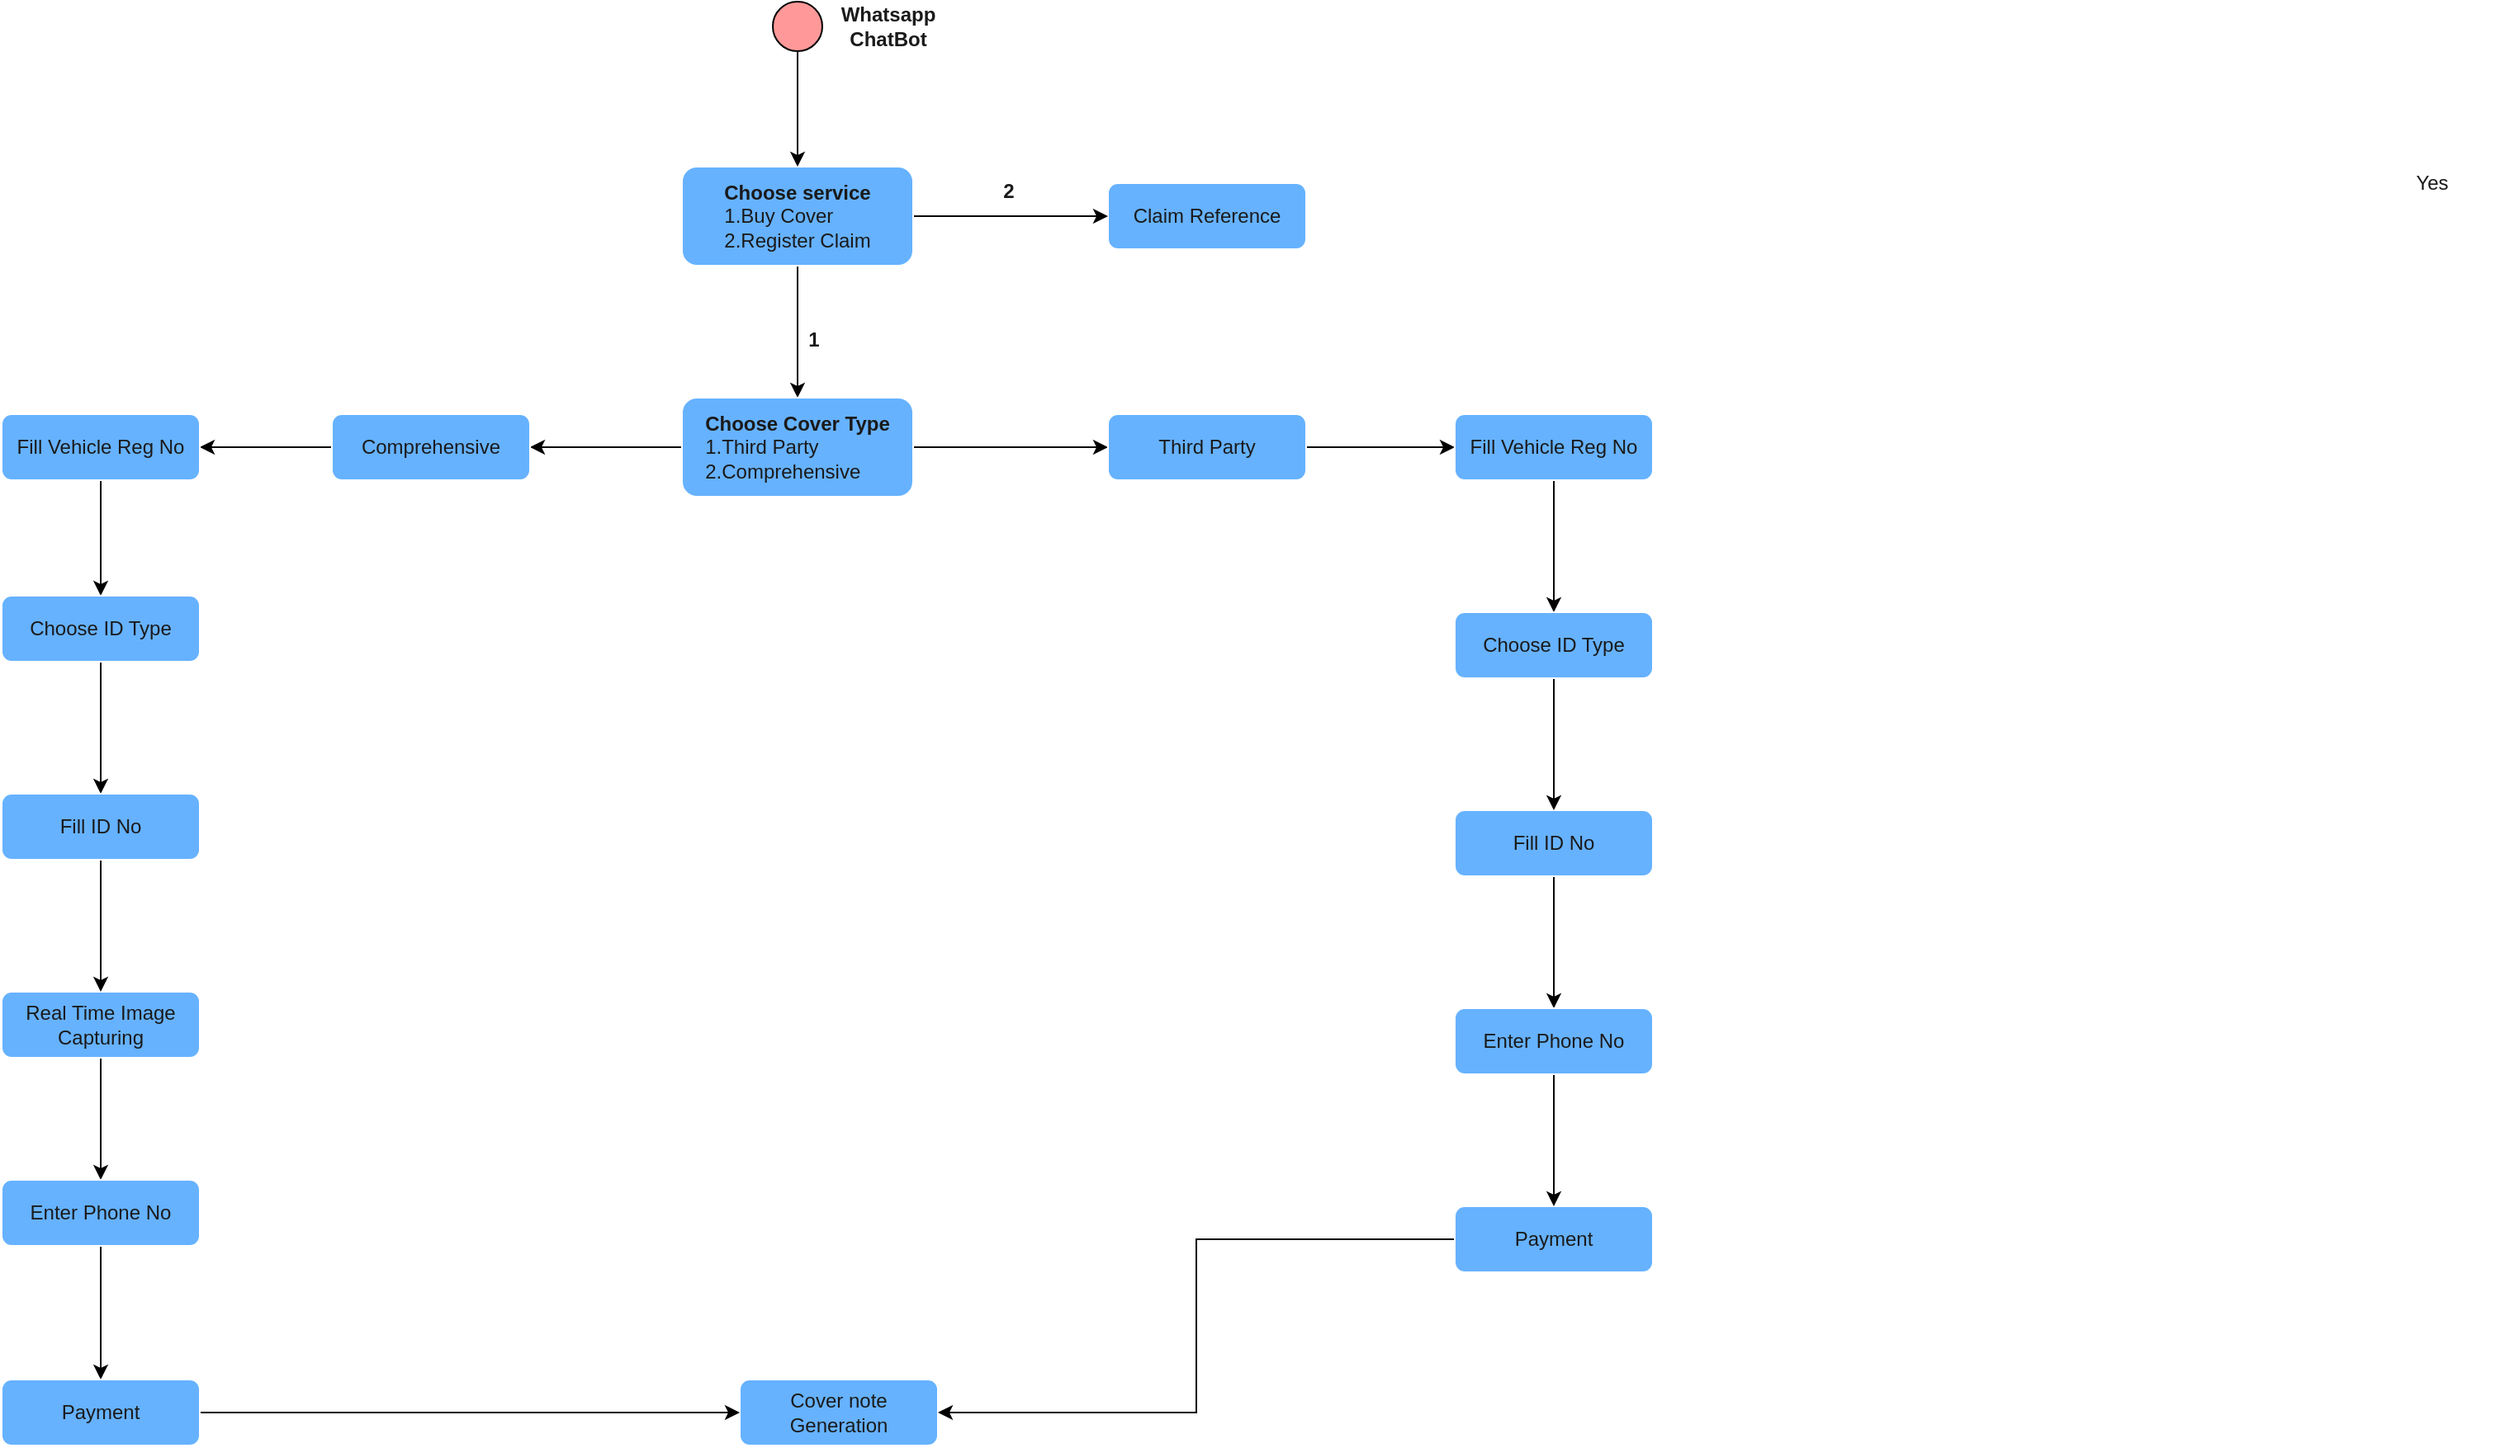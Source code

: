 <mxfile version="21.8.0" type="github">
  <diagram id="C5RBs43oDa-KdzZeNtuy" name="Page-1">
    <mxGraphModel dx="3088" dy="913" grid="1" gridSize="10" guides="1" tooltips="1" connect="1" arrows="1" fold="1" page="1" pageScale="1" pageWidth="827" pageHeight="1169" background="#FFFFFF" math="0" shadow="0">
      <root>
        <mxCell id="WIyWlLk6GJQsqaUBKTNV-0" />
        <mxCell id="WIyWlLk6GJQsqaUBKTNV-1" parent="WIyWlLk6GJQsqaUBKTNV-0" />
        <mxCell id="SSCyuXy0SERKJgrXDmF3-17" value="Yes" style="text;strokeColor=none;align=center;fillColor=none;html=1;verticalAlign=middle;whiteSpace=wrap;rounded=1;labelBackgroundColor=none;fontColor=#1A1A1A;" parent="WIyWlLk6GJQsqaUBKTNV-1" vertex="1">
          <mxGeometry x="512" y="120" width="80" height="40" as="geometry" />
        </mxCell>
        <mxCell id="pf6vQ9Jf3TC-Aerc5y8N-5" value="Claim Reference" style="rounded=1;whiteSpace=wrap;html=1;fontSize=12;glass=0;strokeWidth=1;shadow=0;labelBackgroundColor=none;fillColor=#66B2FF;strokeColor=#FFFFFF;fontColor=#1A1A1A;" parent="WIyWlLk6GJQsqaUBKTNV-1" vertex="1">
          <mxGeometry x="-250" y="140" width="120" height="40" as="geometry" />
        </mxCell>
        <mxCell id="pf6vQ9Jf3TC-Aerc5y8N-60" value="&lt;b&gt;2&lt;/b&gt;" style="text;strokeColor=none;align=center;fillColor=none;html=1;verticalAlign=middle;whiteSpace=wrap;rounded=1;labelBackgroundColor=none;fontColor=#1A1A1A;" parent="WIyWlLk6GJQsqaUBKTNV-1" vertex="1">
          <mxGeometry x="-350" y="130" width="80" height="30" as="geometry" />
        </mxCell>
        <mxCell id="bKOJOJxh9e6GTbkN9oyA-12" value="" style="edgeStyle=orthogonalEdgeStyle;rounded=0;orthogonalLoop=1;jettySize=auto;html=1;" edge="1" parent="WIyWlLk6GJQsqaUBKTNV-1" source="pf6vQ9Jf3TC-Aerc5y8N-81" target="bKOJOJxh9e6GTbkN9oyA-11">
          <mxGeometry relative="1" as="geometry" />
        </mxCell>
        <mxCell id="bKOJOJxh9e6GTbkN9oyA-13" value="" style="edgeStyle=orthogonalEdgeStyle;rounded=0;orthogonalLoop=1;jettySize=auto;html=1;" edge="1" parent="WIyWlLk6GJQsqaUBKTNV-1" source="pf6vQ9Jf3TC-Aerc5y8N-81" target="pf6vQ9Jf3TC-Aerc5y8N-5">
          <mxGeometry relative="1" as="geometry" />
        </mxCell>
        <mxCell id="pf6vQ9Jf3TC-Aerc5y8N-81" value="&lt;div&gt;&lt;b&gt;Choose service&lt;/b&gt;&lt;/div&gt;&lt;div align=&quot;left&quot;&gt;1.Buy Cover&lt;/div&gt;&lt;div align=&quot;left&quot;&gt;2.Register Claim&lt;br&gt;&lt;/div&gt;" style="rounded=1;whiteSpace=wrap;html=1;fontSize=12;glass=0;strokeWidth=1;shadow=0;labelBackgroundColor=none;fillColor=#66B2FF;strokeColor=#FFFFFF;fontColor=#1A1A1A;" parent="WIyWlLk6GJQsqaUBKTNV-1" vertex="1">
          <mxGeometry x="-508" y="130" width="140" height="60" as="geometry" />
        </mxCell>
        <mxCell id="bKOJOJxh9e6GTbkN9oyA-9" value="" style="edgeStyle=orthogonalEdgeStyle;rounded=0;orthogonalLoop=1;jettySize=auto;html=1;" edge="1" parent="WIyWlLk6GJQsqaUBKTNV-1" source="bKOJOJxh9e6GTbkN9oyA-0" target="pf6vQ9Jf3TC-Aerc5y8N-81">
          <mxGeometry relative="1" as="geometry" />
        </mxCell>
        <mxCell id="bKOJOJxh9e6GTbkN9oyA-0" value="" style="ellipse;whiteSpace=wrap;html=1;aspect=fixed;fillColor=#FF9999;" vertex="1" parent="WIyWlLk6GJQsqaUBKTNV-1">
          <mxGeometry x="-453" y="30" width="30" height="30" as="geometry" />
        </mxCell>
        <mxCell id="bKOJOJxh9e6GTbkN9oyA-16" value="" style="edgeStyle=orthogonalEdgeStyle;rounded=0;orthogonalLoop=1;jettySize=auto;html=1;" edge="1" parent="WIyWlLk6GJQsqaUBKTNV-1" source="bKOJOJxh9e6GTbkN9oyA-11" target="bKOJOJxh9e6GTbkN9oyA-15">
          <mxGeometry relative="1" as="geometry" />
        </mxCell>
        <mxCell id="bKOJOJxh9e6GTbkN9oyA-18" value="" style="edgeStyle=orthogonalEdgeStyle;rounded=0;orthogonalLoop=1;jettySize=auto;html=1;" edge="1" parent="WIyWlLk6GJQsqaUBKTNV-1" source="bKOJOJxh9e6GTbkN9oyA-11" target="bKOJOJxh9e6GTbkN9oyA-17">
          <mxGeometry relative="1" as="geometry" />
        </mxCell>
        <mxCell id="bKOJOJxh9e6GTbkN9oyA-11" value="&lt;div&gt;&lt;b&gt;Choose Cover Type&lt;/b&gt;&lt;/div&gt;&lt;div align=&quot;left&quot;&gt;1.Third Party&lt;/div&gt;&lt;div align=&quot;left&quot;&gt;2.Comprehensive&lt;br&gt;&lt;/div&gt;" style="rounded=1;whiteSpace=wrap;html=1;fontSize=12;glass=0;strokeWidth=1;shadow=0;labelBackgroundColor=none;fillColor=#66B2FF;strokeColor=#FFFFFF;fontColor=#1A1A1A;" vertex="1" parent="WIyWlLk6GJQsqaUBKTNV-1">
          <mxGeometry x="-508" y="270" width="140" height="60" as="geometry" />
        </mxCell>
        <mxCell id="bKOJOJxh9e6GTbkN9oyA-14" value="&lt;b&gt;1&lt;/b&gt;" style="text;strokeColor=none;align=center;fillColor=none;html=1;verticalAlign=middle;whiteSpace=wrap;rounded=1;labelBackgroundColor=none;fontColor=#1A1A1A;" vertex="1" parent="WIyWlLk6GJQsqaUBKTNV-1">
          <mxGeometry x="-453" y="220" width="50" height="30" as="geometry" />
        </mxCell>
        <mxCell id="bKOJOJxh9e6GTbkN9oyA-21" value="" style="edgeStyle=orthogonalEdgeStyle;rounded=0;orthogonalLoop=1;jettySize=auto;html=1;" edge="1" parent="WIyWlLk6GJQsqaUBKTNV-1" source="bKOJOJxh9e6GTbkN9oyA-15" target="bKOJOJxh9e6GTbkN9oyA-19">
          <mxGeometry relative="1" as="geometry" />
        </mxCell>
        <mxCell id="bKOJOJxh9e6GTbkN9oyA-15" value="Third Party" style="rounded=1;whiteSpace=wrap;html=1;fontSize=12;glass=0;strokeWidth=1;shadow=0;labelBackgroundColor=none;fillColor=#66B2FF;strokeColor=#FFFFFF;fontColor=#1A1A1A;" vertex="1" parent="WIyWlLk6GJQsqaUBKTNV-1">
          <mxGeometry x="-250" y="280" width="120" height="40" as="geometry" />
        </mxCell>
        <mxCell id="bKOJOJxh9e6GTbkN9oyA-34" value="" style="edgeStyle=orthogonalEdgeStyle;rounded=0;orthogonalLoop=1;jettySize=auto;html=1;" edge="1" parent="WIyWlLk6GJQsqaUBKTNV-1" source="bKOJOJxh9e6GTbkN9oyA-17">
          <mxGeometry relative="1" as="geometry">
            <mxPoint x="-800" y="300" as="targetPoint" />
          </mxGeometry>
        </mxCell>
        <mxCell id="bKOJOJxh9e6GTbkN9oyA-17" value="Comprehensive" style="rounded=1;whiteSpace=wrap;html=1;fontSize=12;glass=0;strokeWidth=1;shadow=0;labelBackgroundColor=none;fillColor=#66B2FF;strokeColor=#FFFFFF;fontColor=#1A1A1A;" vertex="1" parent="WIyWlLk6GJQsqaUBKTNV-1">
          <mxGeometry x="-720" y="280" width="120" height="40" as="geometry" />
        </mxCell>
        <mxCell id="bKOJOJxh9e6GTbkN9oyA-25" value="" style="edgeStyle=orthogonalEdgeStyle;rounded=0;orthogonalLoop=1;jettySize=auto;html=1;" edge="1" parent="WIyWlLk6GJQsqaUBKTNV-1" source="bKOJOJxh9e6GTbkN9oyA-19" target="bKOJOJxh9e6GTbkN9oyA-23">
          <mxGeometry relative="1" as="geometry" />
        </mxCell>
        <mxCell id="bKOJOJxh9e6GTbkN9oyA-19" value="Fill Vehicle Reg No" style="rounded=1;whiteSpace=wrap;html=1;fontSize=12;glass=0;strokeWidth=1;shadow=0;labelBackgroundColor=none;fillColor=#66B2FF;strokeColor=#FFFFFF;fontColor=#1A1A1A;" vertex="1" parent="WIyWlLk6GJQsqaUBKTNV-1">
          <mxGeometry x="-40" y="280" width="120" height="40" as="geometry" />
        </mxCell>
        <mxCell id="bKOJOJxh9e6GTbkN9oyA-31" value="" style="edgeStyle=orthogonalEdgeStyle;rounded=0;orthogonalLoop=1;jettySize=auto;html=1;" edge="1" parent="WIyWlLk6GJQsqaUBKTNV-1" source="bKOJOJxh9e6GTbkN9oyA-22" target="bKOJOJxh9e6GTbkN9oyA-30">
          <mxGeometry relative="1" as="geometry" />
        </mxCell>
        <mxCell id="bKOJOJxh9e6GTbkN9oyA-22" value="Fill ID No" style="rounded=1;whiteSpace=wrap;html=1;fontSize=12;glass=0;strokeWidth=1;shadow=0;labelBackgroundColor=none;fillColor=#66B2FF;strokeColor=#FFFFFF;fontColor=#1A1A1A;" vertex="1" parent="WIyWlLk6GJQsqaUBKTNV-1">
          <mxGeometry x="-40" y="520" width="120" height="40" as="geometry" />
        </mxCell>
        <mxCell id="bKOJOJxh9e6GTbkN9oyA-24" value="" style="edgeStyle=orthogonalEdgeStyle;rounded=0;orthogonalLoop=1;jettySize=auto;html=1;" edge="1" parent="WIyWlLk6GJQsqaUBKTNV-1" source="bKOJOJxh9e6GTbkN9oyA-23" target="bKOJOJxh9e6GTbkN9oyA-22">
          <mxGeometry relative="1" as="geometry" />
        </mxCell>
        <mxCell id="bKOJOJxh9e6GTbkN9oyA-23" value="Choose ID Type" style="rounded=1;whiteSpace=wrap;html=1;fontSize=12;glass=0;strokeWidth=1;shadow=0;labelBackgroundColor=none;fillColor=#66B2FF;strokeColor=#FFFFFF;fontColor=#1A1A1A;" vertex="1" parent="WIyWlLk6GJQsqaUBKTNV-1">
          <mxGeometry x="-40" y="400" width="120" height="40" as="geometry" />
        </mxCell>
        <mxCell id="bKOJOJxh9e6GTbkN9oyA-26" value="Cover note Generation" style="rounded=1;whiteSpace=wrap;html=1;fontSize=12;glass=0;strokeWidth=1;shadow=0;labelBackgroundColor=none;fillColor=#66B2FF;strokeColor=#FFFFFF;fontColor=#1A1A1A;" vertex="1" parent="WIyWlLk6GJQsqaUBKTNV-1">
          <mxGeometry x="-473" y="865" width="120" height="40" as="geometry" />
        </mxCell>
        <mxCell id="bKOJOJxh9e6GTbkN9oyA-44" value="" style="edgeStyle=orthogonalEdgeStyle;rounded=0;orthogonalLoop=1;jettySize=auto;html=1;" edge="1" parent="WIyWlLk6GJQsqaUBKTNV-1" source="bKOJOJxh9e6GTbkN9oyA-27" target="bKOJOJxh9e6GTbkN9oyA-41">
          <mxGeometry relative="1" as="geometry" />
        </mxCell>
        <mxCell id="bKOJOJxh9e6GTbkN9oyA-27" value="Real Time Image Capturing" style="rounded=1;whiteSpace=wrap;html=1;fontSize=12;glass=0;strokeWidth=1;shadow=0;labelBackgroundColor=none;fillColor=#66B2FF;strokeColor=#FFFFFF;fontColor=#1A1A1A;" vertex="1" parent="WIyWlLk6GJQsqaUBKTNV-1">
          <mxGeometry x="-920" y="630" width="120" height="40" as="geometry" />
        </mxCell>
        <mxCell id="bKOJOJxh9e6GTbkN9oyA-53" style="edgeStyle=orthogonalEdgeStyle;rounded=0;orthogonalLoop=1;jettySize=auto;html=1;entryX=1;entryY=0.5;entryDx=0;entryDy=0;" edge="1" parent="WIyWlLk6GJQsqaUBKTNV-1" source="bKOJOJxh9e6GTbkN9oyA-29" target="bKOJOJxh9e6GTbkN9oyA-26">
          <mxGeometry relative="1" as="geometry" />
        </mxCell>
        <mxCell id="bKOJOJxh9e6GTbkN9oyA-29" value="Payment" style="rounded=1;whiteSpace=wrap;html=1;fontSize=12;glass=0;strokeWidth=1;shadow=0;labelBackgroundColor=none;fillColor=#66B2FF;strokeColor=#FFFFFF;fontColor=#1A1A1A;" vertex="1" parent="WIyWlLk6GJQsqaUBKTNV-1">
          <mxGeometry x="-40" y="760" width="120" height="40" as="geometry" />
        </mxCell>
        <mxCell id="bKOJOJxh9e6GTbkN9oyA-33" value="" style="edgeStyle=orthogonalEdgeStyle;rounded=0;orthogonalLoop=1;jettySize=auto;html=1;" edge="1" parent="WIyWlLk6GJQsqaUBKTNV-1" source="bKOJOJxh9e6GTbkN9oyA-30" target="bKOJOJxh9e6GTbkN9oyA-29">
          <mxGeometry relative="1" as="geometry" />
        </mxCell>
        <mxCell id="bKOJOJxh9e6GTbkN9oyA-30" value="Enter Phone No" style="rounded=1;whiteSpace=wrap;html=1;fontSize=12;glass=0;strokeWidth=1;shadow=0;labelBackgroundColor=none;fillColor=#66B2FF;strokeColor=#FFFFFF;fontColor=#1A1A1A;" vertex="1" parent="WIyWlLk6GJQsqaUBKTNV-1">
          <mxGeometry x="-40" y="640" width="120" height="40" as="geometry" />
        </mxCell>
        <mxCell id="bKOJOJxh9e6GTbkN9oyA-32" value="&lt;b&gt;Whatsapp ChatBot&lt;br&gt;&lt;/b&gt;" style="text;strokeColor=none;align=center;fillColor=none;html=1;verticalAlign=middle;whiteSpace=wrap;rounded=1;labelBackgroundColor=none;fontColor=#1A1A1A;" vertex="1" parent="WIyWlLk6GJQsqaUBKTNV-1">
          <mxGeometry x="-423" y="30" width="80" height="30" as="geometry" />
        </mxCell>
        <mxCell id="bKOJOJxh9e6GTbkN9oyA-37" value="" style="edgeStyle=orthogonalEdgeStyle;rounded=0;orthogonalLoop=1;jettySize=auto;html=1;" edge="1" parent="WIyWlLk6GJQsqaUBKTNV-1" source="bKOJOJxh9e6GTbkN9oyA-35" target="bKOJOJxh9e6GTbkN9oyA-36">
          <mxGeometry relative="1" as="geometry" />
        </mxCell>
        <mxCell id="bKOJOJxh9e6GTbkN9oyA-35" value="Fill Vehicle Reg No" style="rounded=1;whiteSpace=wrap;html=1;fontSize=12;glass=0;strokeWidth=1;shadow=0;labelBackgroundColor=none;fillColor=#66B2FF;strokeColor=#FFFFFF;fontColor=#1A1A1A;" vertex="1" parent="WIyWlLk6GJQsqaUBKTNV-1">
          <mxGeometry x="-920" y="280" width="120" height="40" as="geometry" />
        </mxCell>
        <mxCell id="bKOJOJxh9e6GTbkN9oyA-39" value="" style="edgeStyle=orthogonalEdgeStyle;rounded=0;orthogonalLoop=1;jettySize=auto;html=1;" edge="1" parent="WIyWlLk6GJQsqaUBKTNV-1" source="bKOJOJxh9e6GTbkN9oyA-36" target="bKOJOJxh9e6GTbkN9oyA-38">
          <mxGeometry relative="1" as="geometry" />
        </mxCell>
        <mxCell id="bKOJOJxh9e6GTbkN9oyA-36" value="Choose ID Type" style="rounded=1;whiteSpace=wrap;html=1;fontSize=12;glass=0;strokeWidth=1;shadow=0;labelBackgroundColor=none;fillColor=#66B2FF;strokeColor=#FFFFFF;fontColor=#1A1A1A;" vertex="1" parent="WIyWlLk6GJQsqaUBKTNV-1">
          <mxGeometry x="-920" y="390" width="120" height="40" as="geometry" />
        </mxCell>
        <mxCell id="bKOJOJxh9e6GTbkN9oyA-40" value="" style="edgeStyle=orthogonalEdgeStyle;rounded=0;orthogonalLoop=1;jettySize=auto;html=1;" edge="1" parent="WIyWlLk6GJQsqaUBKTNV-1" source="bKOJOJxh9e6GTbkN9oyA-38" target="bKOJOJxh9e6GTbkN9oyA-27">
          <mxGeometry relative="1" as="geometry" />
        </mxCell>
        <mxCell id="bKOJOJxh9e6GTbkN9oyA-38" value="Fill ID No" style="rounded=1;whiteSpace=wrap;html=1;fontSize=12;glass=0;strokeWidth=1;shadow=0;labelBackgroundColor=none;fillColor=#66B2FF;strokeColor=#FFFFFF;fontColor=#1A1A1A;" vertex="1" parent="WIyWlLk6GJQsqaUBKTNV-1">
          <mxGeometry x="-920" y="510" width="120" height="40" as="geometry" />
        </mxCell>
        <mxCell id="bKOJOJxh9e6GTbkN9oyA-45" value="" style="edgeStyle=orthogonalEdgeStyle;rounded=0;orthogonalLoop=1;jettySize=auto;html=1;" edge="1" parent="WIyWlLk6GJQsqaUBKTNV-1" source="bKOJOJxh9e6GTbkN9oyA-41" target="bKOJOJxh9e6GTbkN9oyA-42">
          <mxGeometry relative="1" as="geometry" />
        </mxCell>
        <mxCell id="bKOJOJxh9e6GTbkN9oyA-41" value="Enter Phone No" style="rounded=1;whiteSpace=wrap;html=1;fontSize=12;glass=0;strokeWidth=1;shadow=0;labelBackgroundColor=none;fillColor=#66B2FF;strokeColor=#FFFFFF;fontColor=#1A1A1A;" vertex="1" parent="WIyWlLk6GJQsqaUBKTNV-1">
          <mxGeometry x="-920" y="744" width="120" height="40" as="geometry" />
        </mxCell>
        <mxCell id="bKOJOJxh9e6GTbkN9oyA-51" style="edgeStyle=orthogonalEdgeStyle;rounded=0;orthogonalLoop=1;jettySize=auto;html=1;entryX=0;entryY=0.5;entryDx=0;entryDy=0;" edge="1" parent="WIyWlLk6GJQsqaUBKTNV-1" source="bKOJOJxh9e6GTbkN9oyA-42" target="bKOJOJxh9e6GTbkN9oyA-26">
          <mxGeometry relative="1" as="geometry" />
        </mxCell>
        <mxCell id="bKOJOJxh9e6GTbkN9oyA-42" value="Payment" style="rounded=1;whiteSpace=wrap;html=1;fontSize=12;glass=0;strokeWidth=1;shadow=0;labelBackgroundColor=none;fillColor=#66B2FF;strokeColor=#FFFFFF;fontColor=#1A1A1A;" vertex="1" parent="WIyWlLk6GJQsqaUBKTNV-1">
          <mxGeometry x="-920" y="865" width="120" height="40" as="geometry" />
        </mxCell>
      </root>
    </mxGraphModel>
  </diagram>
</mxfile>
